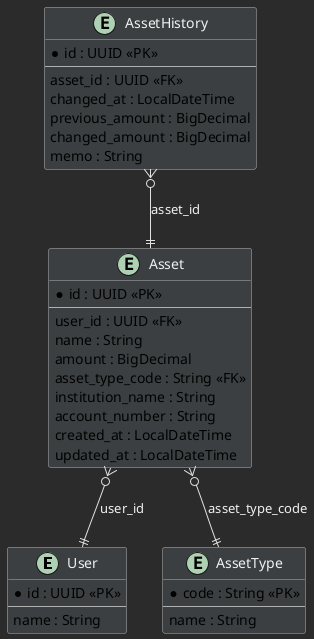 @startuml
' 다크 테마 스타일
skinparam backgroundColor #2b2b2b
skinparam classBackgroundColor #3c3f41
skinparam classBorderColor #b0b0b0
skinparam classFontColor #f0f0f0
skinparam ArrowColor #e0e0e0
skinparam ArrowFontColor #f0f0f0

entity User {
  * id : UUID <<PK>>
  --
  name : String
}

entity Asset {
  * id : UUID <<PK>>
  --
  user_id : UUID <<FK>>
  name : String
  amount : BigDecimal
  asset_type_code : String <<FK>>
  institution_name : String
  account_number : String
  created_at : LocalDateTime
  updated_at : LocalDateTime
}

entity AssetType {
  * code : String <<PK>>
  --
  name : String
}

entity AssetHistory {
  * id : UUID <<PK>>
  --
  asset_id : UUID <<FK>>
  changed_at : LocalDateTime
  previous_amount : BigDecimal
  changed_amount : BigDecimal
  memo : String
}

' 관계 정의
Asset }o--|| User : user_id
Asset }o--|| AssetType : asset_type_code
AssetHistory }o--|| Asset : asset_id
@enduml

